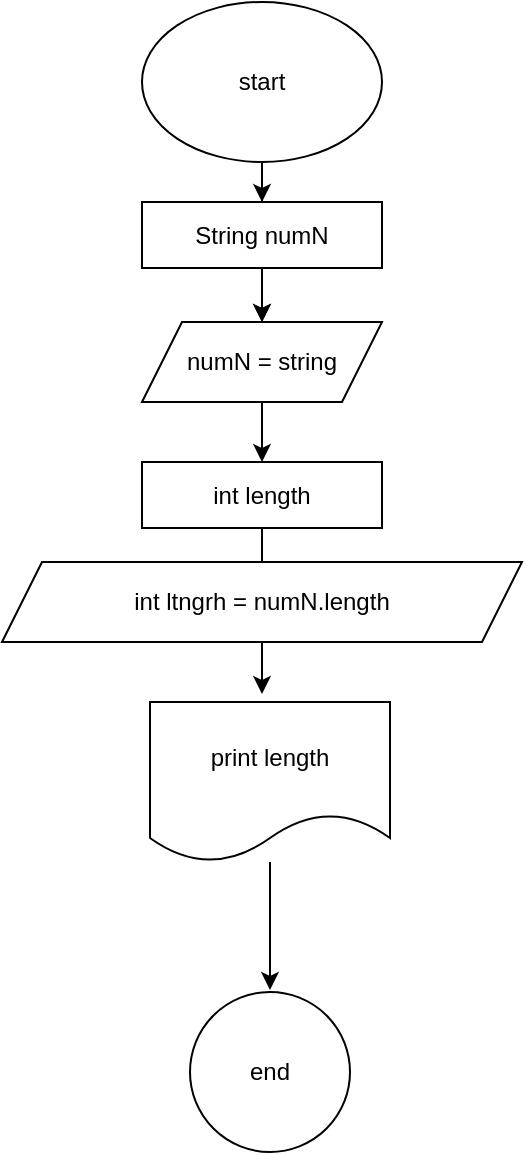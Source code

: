 <mxfile version="21.6.1" type="device">
  <diagram name="Страница 1" id="9AdSGZ-wU5dIfNWMVngr">
    <mxGraphModel dx="952" dy="636" grid="1" gridSize="10" guides="1" tooltips="1" connect="1" arrows="1" fold="1" page="1" pageScale="1" pageWidth="827" pageHeight="1169" math="0" shadow="0">
      <root>
        <mxCell id="0" />
        <mxCell id="1" parent="0" />
        <mxCell id="fwMDCeDDaVyuJN_M8xQI-266" value="" style="edgeStyle=orthogonalEdgeStyle;rounded=0;orthogonalLoop=1;jettySize=auto;html=1;" edge="1" parent="1" source="fwMDCeDDaVyuJN_M8xQI-274" target="fwMDCeDDaVyuJN_M8xQI-270">
          <mxGeometry relative="1" as="geometry" />
        </mxCell>
        <mxCell id="fwMDCeDDaVyuJN_M8xQI-267" value="start" style="ellipse;whiteSpace=wrap;html=1;labelBackgroundColor=none;" vertex="1" parent="1">
          <mxGeometry x="286" y="30" width="120" height="80" as="geometry" />
        </mxCell>
        <mxCell id="fwMDCeDDaVyuJN_M8xQI-268" value="" style="edgeStyle=orthogonalEdgeStyle;rounded=0;orthogonalLoop=1;jettySize=auto;html=1;entryX=0.5;entryY=0;entryDx=0;entryDy=0;" edge="1" parent="1" source="fwMDCeDDaVyuJN_M8xQI-274" target="fwMDCeDDaVyuJN_M8xQI-270">
          <mxGeometry relative="1" as="geometry" />
        </mxCell>
        <mxCell id="fwMDCeDDaVyuJN_M8xQI-269" value="" style="edgeStyle=orthogonalEdgeStyle;rounded=0;orthogonalLoop=1;jettySize=auto;html=1;" edge="1" parent="1" source="fwMDCeDDaVyuJN_M8xQI-280">
          <mxGeometry relative="1" as="geometry">
            <mxPoint x="346" y="350" as="sourcePoint" />
            <mxPoint x="346" y="376" as="targetPoint" />
          </mxGeometry>
        </mxCell>
        <mxCell id="fwMDCeDDaVyuJN_M8xQI-270" value="numN = string" style="shape=parallelogram;perimeter=parallelogramPerimeter;whiteSpace=wrap;html=1;fixedSize=1;labelBackgroundColor=none;" vertex="1" parent="1">
          <mxGeometry x="286" y="190" width="120" height="40" as="geometry" />
        </mxCell>
        <mxCell id="fwMDCeDDaVyuJN_M8xQI-271" value="" style="edgeStyle=orthogonalEdgeStyle;rounded=0;orthogonalLoop=1;jettySize=auto;html=1;" edge="1" parent="1" source="fwMDCeDDaVyuJN_M8xQI-275">
          <mxGeometry relative="1" as="geometry">
            <mxPoint x="350" y="524" as="targetPoint" />
          </mxGeometry>
        </mxCell>
        <mxCell id="fwMDCeDDaVyuJN_M8xQI-272" value="end" style="ellipse;whiteSpace=wrap;html=1;rounded=0;" vertex="1" parent="1">
          <mxGeometry x="310" y="525" width="80" height="80" as="geometry" />
        </mxCell>
        <mxCell id="fwMDCeDDaVyuJN_M8xQI-273" value="" style="edgeStyle=orthogonalEdgeStyle;rounded=0;orthogonalLoop=1;jettySize=auto;html=1;" edge="1" parent="1" source="fwMDCeDDaVyuJN_M8xQI-267" target="fwMDCeDDaVyuJN_M8xQI-274">
          <mxGeometry relative="1" as="geometry">
            <mxPoint x="346" y="110" as="sourcePoint" />
            <mxPoint x="346" y="190" as="targetPoint" />
          </mxGeometry>
        </mxCell>
        <mxCell id="fwMDCeDDaVyuJN_M8xQI-274" value="String numN" style="whiteSpace=wrap;html=1;labelBackgroundColor=none;" vertex="1" parent="1">
          <mxGeometry x="286" y="130" width="120" height="33" as="geometry" />
        </mxCell>
        <mxCell id="fwMDCeDDaVyuJN_M8xQI-275" value="print length" style="shape=document;whiteSpace=wrap;html=1;boundedLbl=1;rounded=0;" vertex="1" parent="1">
          <mxGeometry x="290" y="380" width="120" height="80" as="geometry" />
        </mxCell>
        <mxCell id="fwMDCeDDaVyuJN_M8xQI-276" value="" style="edgeStyle=orthogonalEdgeStyle;rounded=0;orthogonalLoop=1;jettySize=auto;html=1;" edge="1" parent="1" source="fwMDCeDDaVyuJN_M8xQI-270" target="fwMDCeDDaVyuJN_M8xQI-277">
          <mxGeometry relative="1" as="geometry">
            <mxPoint x="346" y="230" as="sourcePoint" />
            <mxPoint x="346" y="376" as="targetPoint" />
          </mxGeometry>
        </mxCell>
        <mxCell id="fwMDCeDDaVyuJN_M8xQI-277" value="int length" style="whiteSpace=wrap;html=1;labelBackgroundColor=none;" vertex="1" parent="1">
          <mxGeometry x="286" y="260" width="120" height="33" as="geometry" />
        </mxCell>
        <mxCell id="fwMDCeDDaVyuJN_M8xQI-278" value="" style="edgeStyle=orthogonalEdgeStyle;rounded=0;orthogonalLoop=1;jettySize=auto;html=1;" edge="1" parent="1" source="fwMDCeDDaVyuJN_M8xQI-277">
          <mxGeometry relative="1" as="geometry">
            <mxPoint x="346" y="293" as="sourcePoint" />
            <mxPoint x="346" y="310" as="targetPoint" />
          </mxGeometry>
        </mxCell>
        <mxCell id="fwMDCeDDaVyuJN_M8xQI-281" value="" style="edgeStyle=orthogonalEdgeStyle;rounded=0;orthogonalLoop=1;jettySize=auto;html=1;" edge="1" parent="1" target="fwMDCeDDaVyuJN_M8xQI-280">
          <mxGeometry relative="1" as="geometry">
            <mxPoint x="346" y="350" as="sourcePoint" />
            <mxPoint x="346" y="376" as="targetPoint" />
          </mxGeometry>
        </mxCell>
        <mxCell id="fwMDCeDDaVyuJN_M8xQI-280" value="int ltngrh = numN.length" style="shape=parallelogram;perimeter=parallelogramPerimeter;whiteSpace=wrap;html=1;fixedSize=1;" vertex="1" parent="1">
          <mxGeometry x="216" y="310" width="260" height="40" as="geometry" />
        </mxCell>
      </root>
    </mxGraphModel>
  </diagram>
</mxfile>
